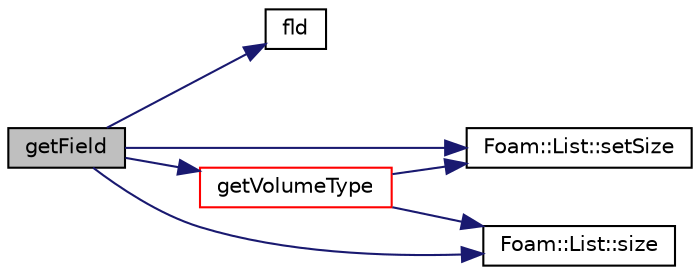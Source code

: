 digraph "getField"
{
  bgcolor="transparent";
  edge [fontname="Helvetica",fontsize="10",labelfontname="Helvetica",labelfontsize="10"];
  node [fontname="Helvetica",fontsize="10",shape=record];
  rankdir="LR";
  Node2834 [label="getField",height=0.2,width=0.4,color="black", fillcolor="grey75", style="filled", fontcolor="black"];
  Node2834 -> Node2835 [color="midnightblue",fontsize="10",style="solid",fontname="Helvetica"];
  Node2835 [label="fld",height=0.2,width=0.4,color="black",URL="$a19337.html#a378472d1f8b33eeefbda63a947476c8c"];
  Node2834 -> Node2836 [color="midnightblue",fontsize="10",style="solid",fontname="Helvetica"];
  Node2836 [label="getVolumeType",height=0.2,width=0.4,color="red",URL="$a26393.html#a1d3ba31549036f01425643d189858d2a",tooltip="Determine type (inside/outside/mixed) for point. unknown if. "];
  Node2836 -> Node2838 [color="midnightblue",fontsize="10",style="solid",fontname="Helvetica"];
  Node2838 [label="Foam::List::setSize",height=0.2,width=0.4,color="black",URL="$a26833.html#aedb985ffeaf1bdbfeccc2a8730405703",tooltip="Reset size of List. "];
  Node2836 -> Node2839 [color="midnightblue",fontsize="10",style="solid",fontname="Helvetica"];
  Node2839 [label="Foam::List::size",height=0.2,width=0.4,color="black",URL="$a26833.html#a8a5f6fa29bd4b500caf186f60245b384",tooltip="Override size to be inconsistent with allocated storage. "];
  Node2834 -> Node2838 [color="midnightblue",fontsize="10",style="solid",fontname="Helvetica"];
  Node2834 -> Node2839 [color="midnightblue",fontsize="10",style="solid",fontname="Helvetica"];
}
